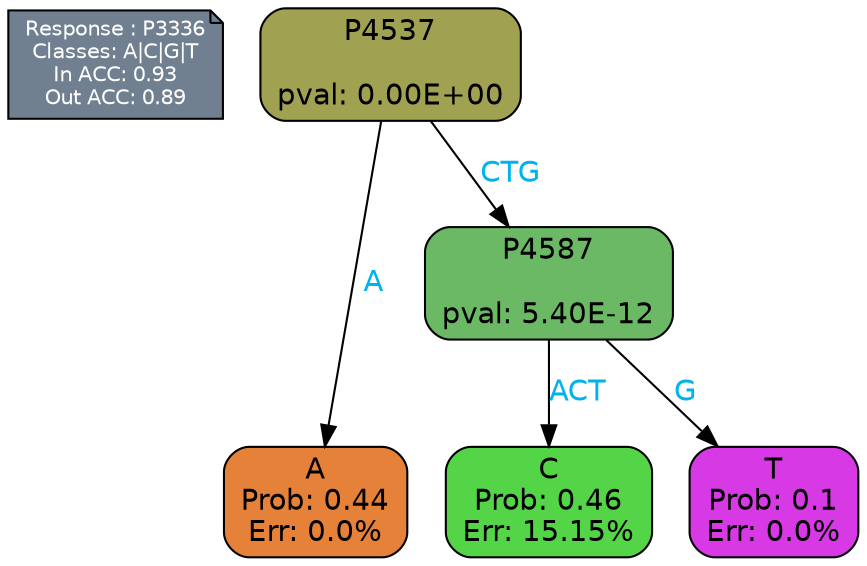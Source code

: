 digraph Tree {
node [shape=box, style="filled, rounded", color="black", fontname=helvetica] ;
graph [ranksep=equally, splines=polylines, bgcolor=transparent, dpi=600] ;
edge [fontname=helvetica] ;
LEGEND [label="Response : P3336
Classes: A|C|G|T
In ACC: 0.93
Out ACC: 0.89
",shape=note,align=left,style=filled,fillcolor="slategray",fontcolor="white",fontsize=10];1 [label="P4537

pval: 0.00E+00", fillcolor="#a0a151"] ;
2 [label="A
Prob: 0.44
Err: 0.0%", fillcolor="#e58139"] ;
3 [label="P4587

pval: 5.40E-12", fillcolor="#6bb964"] ;
4 [label="C
Prob: 0.46
Err: 15.15%", fillcolor="#54d548"] ;
5 [label="T
Prob: 0.1
Err: 0.0%", fillcolor="#d739e5"] ;
1 -> 2 [label="A",fontcolor=deepskyblue2] ;
1 -> 3 [label="CTG",fontcolor=deepskyblue2] ;
3 -> 4 [label="ACT",fontcolor=deepskyblue2] ;
3 -> 5 [label="G",fontcolor=deepskyblue2] ;
{rank = same; 2;4;5;}{rank = same; LEGEND;1;}}